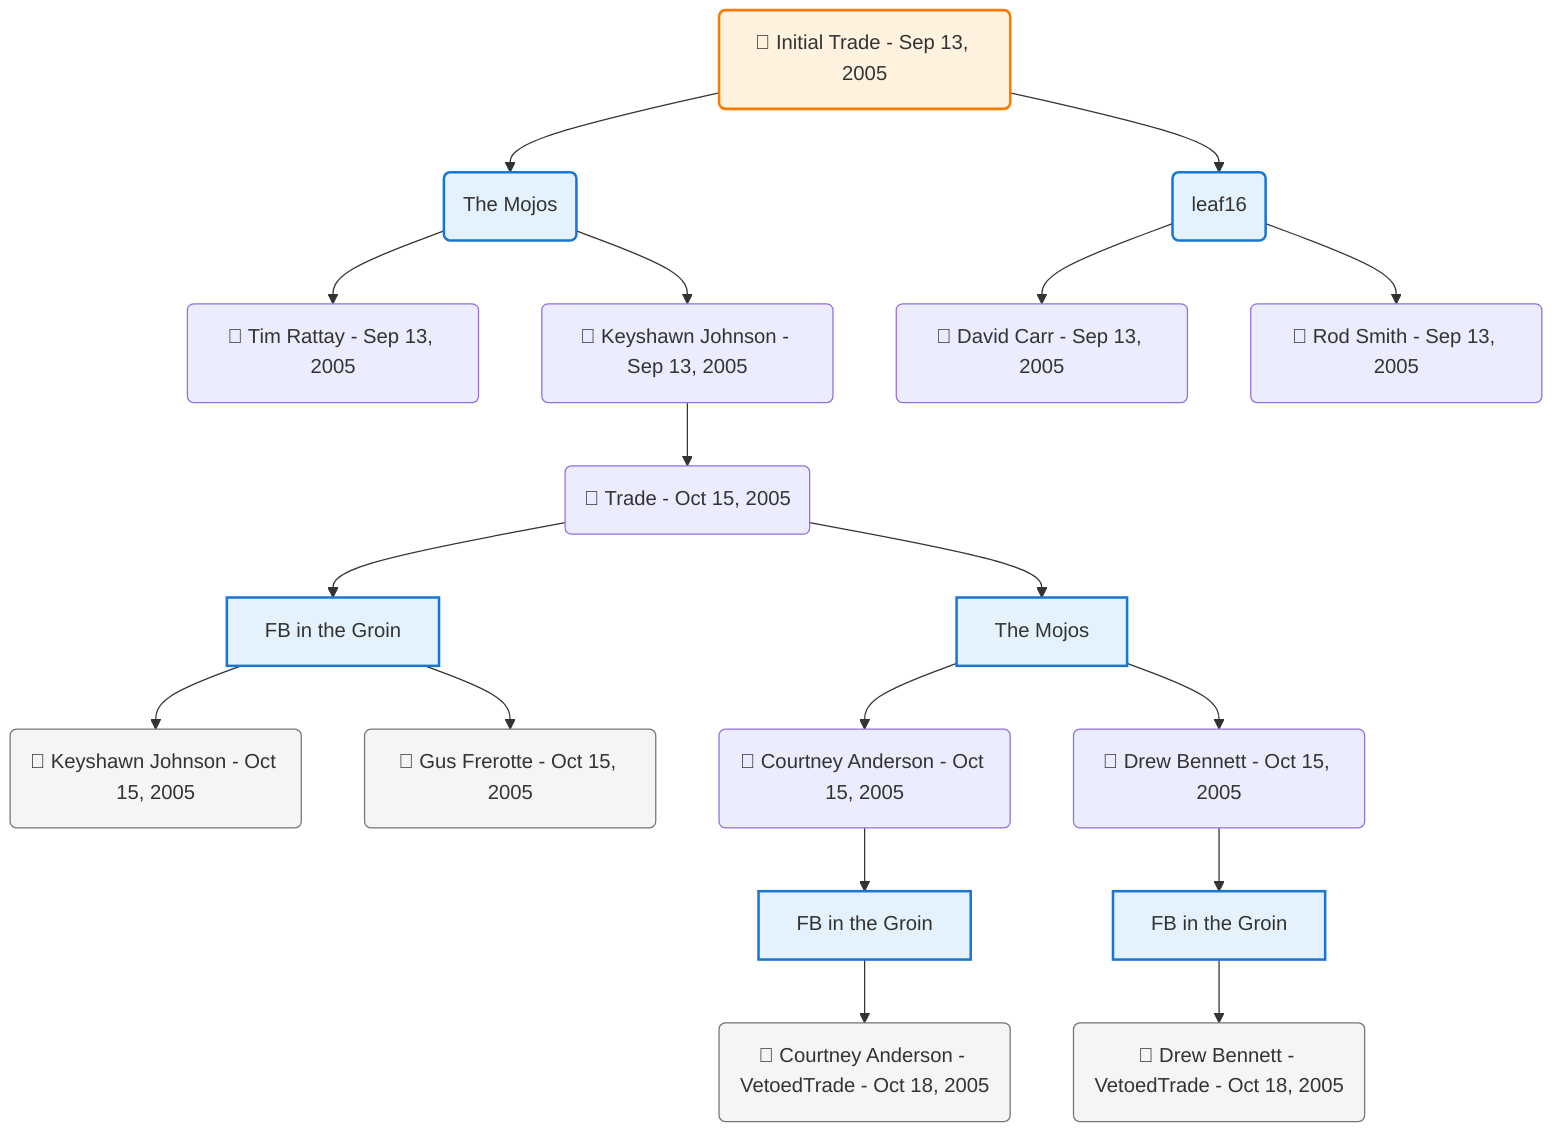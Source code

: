 flowchart TD

    TRADE_MAIN("🔄 Initial Trade - Sep 13, 2005")
    TEAM_1("The Mojos")
    TEAM_2("leaf16")
    NODE_a5d71246-3af6-4c37-a50e-3ea630eee30d("🔄 Tim Rattay - Sep 13, 2005")
    NODE_e9a14f44-641e-41c1-8418-421821c32be5("🔄 Keyshawn Johnson - Sep 13, 2005")
    TRADE_1cddd045-add5-4e5e-a522-cc8fca1c1bab_3("🔄 Trade - Oct 15, 2005")
    TEAM_f483ecf1-cd17-4991-854b-e52dfc957b45_4["FB in the Groin"]
    NODE_afc7b834-187d-402d-891e-b7eb3c7ade38("🔄 Keyshawn Johnson - Oct 15, 2005")
    NODE_bf32fabe-6079-48fe-8eb7-cc97307b4144("🔄 Gus Frerotte - Oct 15, 2005")
    TEAM_bbe2d0ad-54cf-4c22-be82-b2a5f262a157_5["The Mojos"]
    NODE_51b1b6bc-c5cd-4853-96b0-5ae3a06ed54f("🔄 Courtney Anderson - Oct 15, 2005")
    TEAM_f483ecf1-cd17-4991-854b-e52dfc957b45_6["FB in the Groin"]
    NODE_888f38e8-35cf-4a93-b103-bc191c9fd264("🔹 Courtney Anderson - VetoedTrade - Oct 18, 2005")
    NODE_ac93e061-5d3c-4dcf-a0bb-d15148978993("🔄 Drew Bennett - Oct 15, 2005")
    TEAM_f483ecf1-cd17-4991-854b-e52dfc957b45_7["FB in the Groin"]
    NODE_50a7df38-c6d2-4bf8-83c8-40c00d1fd7f3("🔹 Drew Bennett - VetoedTrade - Oct 18, 2005")
    NODE_4a173f11-d6ea-451a-9008-9c3168c28626("🔄 David Carr - Sep 13, 2005")
    NODE_5c46c39f-f2f8-4cdd-b76e-f4a739c06a3c("🔄 Rod Smith - Sep 13, 2005")

    TRADE_MAIN --> TEAM_1
    TRADE_MAIN --> TEAM_2
    TEAM_1 --> NODE_a5d71246-3af6-4c37-a50e-3ea630eee30d
    TEAM_1 --> NODE_e9a14f44-641e-41c1-8418-421821c32be5
    NODE_e9a14f44-641e-41c1-8418-421821c32be5 --> TRADE_1cddd045-add5-4e5e-a522-cc8fca1c1bab_3
    TRADE_1cddd045-add5-4e5e-a522-cc8fca1c1bab_3 --> TEAM_f483ecf1-cd17-4991-854b-e52dfc957b45_4
    TEAM_f483ecf1-cd17-4991-854b-e52dfc957b45_4 --> NODE_afc7b834-187d-402d-891e-b7eb3c7ade38
    TEAM_f483ecf1-cd17-4991-854b-e52dfc957b45_4 --> NODE_bf32fabe-6079-48fe-8eb7-cc97307b4144
    TRADE_1cddd045-add5-4e5e-a522-cc8fca1c1bab_3 --> TEAM_bbe2d0ad-54cf-4c22-be82-b2a5f262a157_5
    TEAM_bbe2d0ad-54cf-4c22-be82-b2a5f262a157_5 --> NODE_51b1b6bc-c5cd-4853-96b0-5ae3a06ed54f
    NODE_51b1b6bc-c5cd-4853-96b0-5ae3a06ed54f --> TEAM_f483ecf1-cd17-4991-854b-e52dfc957b45_6
    TEAM_f483ecf1-cd17-4991-854b-e52dfc957b45_6 --> NODE_888f38e8-35cf-4a93-b103-bc191c9fd264
    TEAM_bbe2d0ad-54cf-4c22-be82-b2a5f262a157_5 --> NODE_ac93e061-5d3c-4dcf-a0bb-d15148978993
    NODE_ac93e061-5d3c-4dcf-a0bb-d15148978993 --> TEAM_f483ecf1-cd17-4991-854b-e52dfc957b45_7
    TEAM_f483ecf1-cd17-4991-854b-e52dfc957b45_7 --> NODE_50a7df38-c6d2-4bf8-83c8-40c00d1fd7f3
    TEAM_2 --> NODE_4a173f11-d6ea-451a-9008-9c3168c28626
    TEAM_2 --> NODE_5c46c39f-f2f8-4cdd-b76e-f4a739c06a3c

    %% Node styling
    classDef teamNode fill:#e3f2fd,stroke:#1976d2,stroke-width:2px
    classDef tradeNode fill:#fff3e0,stroke:#f57c00,stroke-width:2px
    classDef playerNode fill:#f3e5f5,stroke:#7b1fa2,stroke-width:1px
    classDef nonRootPlayerNode fill:#f5f5f5,stroke:#757575,stroke-width:1px
    classDef endNode fill:#ffebee,stroke:#c62828,stroke-width:2px
    classDef waiverNode fill:#e8f5e8,stroke:#388e3c,stroke-width:2px
    classDef championshipNode fill:#fff9c4,stroke:#f57f17,stroke-width:3px

    class TEAM_1,TEAM_2,TEAM_f483ecf1-cd17-4991-854b-e52dfc957b45_4,TEAM_bbe2d0ad-54cf-4c22-be82-b2a5f262a157_5,TEAM_f483ecf1-cd17-4991-854b-e52dfc957b45_6,TEAM_f483ecf1-cd17-4991-854b-e52dfc957b45_7 teamNode
    class NODE_afc7b834-187d-402d-891e-b7eb3c7ade38,NODE_bf32fabe-6079-48fe-8eb7-cc97307b4144,NODE_888f38e8-35cf-4a93-b103-bc191c9fd264,NODE_50a7df38-c6d2-4bf8-83c8-40c00d1fd7f3 nonRootPlayerNode
    class TRADE_MAIN tradeNode